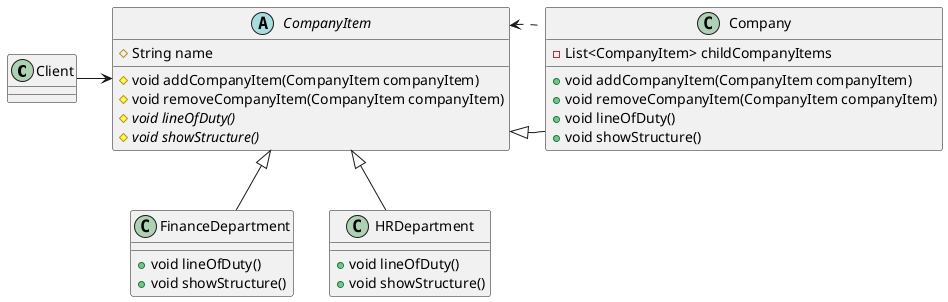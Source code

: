 @startuml

class Client {
}

abstract class CompanyItem {
  #String name
  #void addCompanyItem(CompanyItem companyItem)
  #void removeCompanyItem(CompanyItem companyItem)
  #{abstract} void lineOfDuty()
  #{abstract} void showStructure()
}

class FinanceDepartment {
  +void lineOfDuty()
  +void showStructure()
}

class HRDepartment {
  +void lineOfDuty()
  +void showStructure()
}

class Company {
  -List<CompanyItem> childCompanyItems
  +void addCompanyItem(CompanyItem companyItem)
  +void removeCompanyItem(CompanyItem companyItem)
  +void lineOfDuty()
  +void showStructure()
}

CompanyItem <|-- FinanceDepartment
CompanyItem <|-- HRDepartment
CompanyItem <|- Company
CompanyItem <. Company
Client -> CompanyItem

@enduml